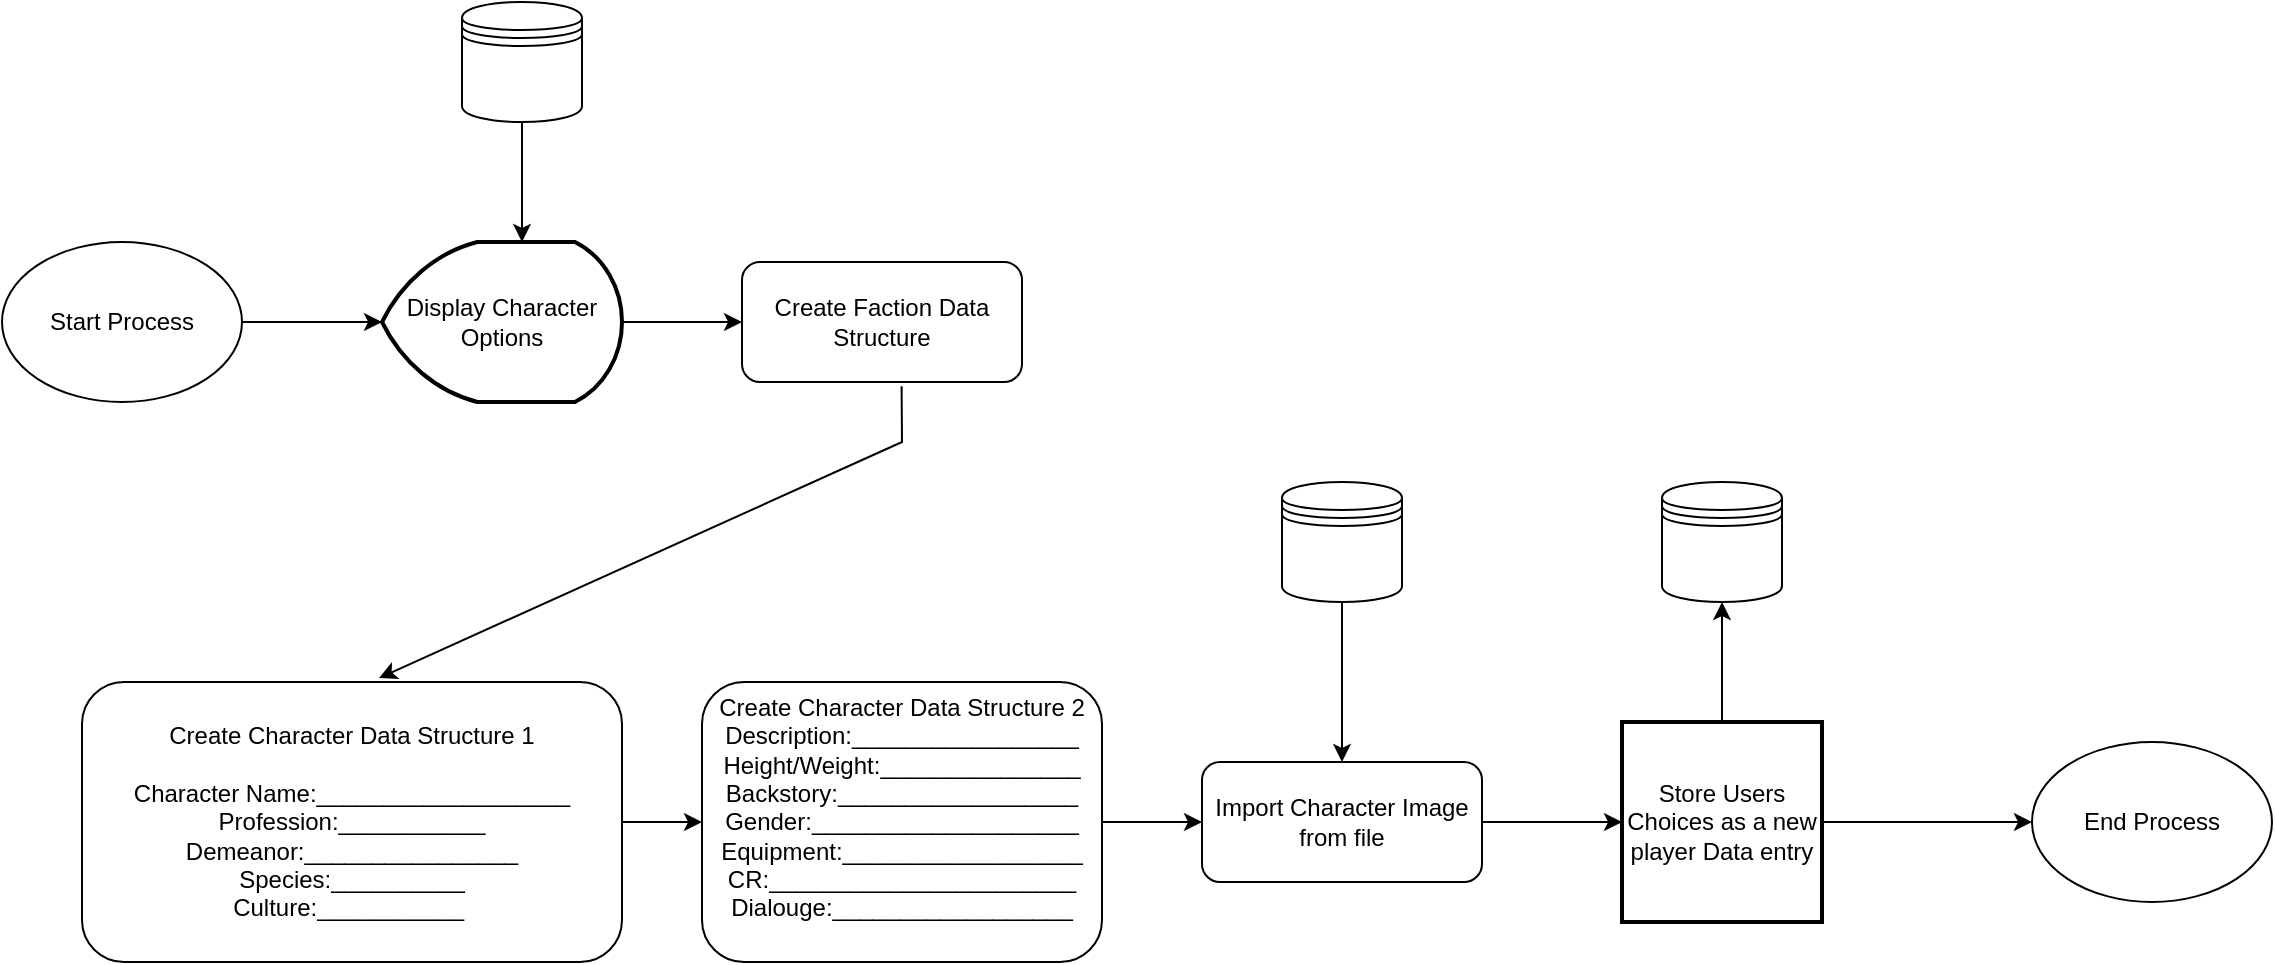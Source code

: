 <mxfile version="15.7.0" type="device"><diagram id="j9d7ekKyi2tb7DcC3AJL" name="Page-1"><mxGraphModel dx="1212" dy="589" grid="1" gridSize="10" guides="1" tooltips="1" connect="1" arrows="1" fold="1" page="1" pageScale="1" pageWidth="850" pageHeight="1100" math="0" shadow="0"><root><mxCell id="0"/><mxCell id="1" parent="0"/><mxCell id="0GbO6BmHJAj75RWQiOiC-3" style="edgeStyle=orthogonalEdgeStyle;rounded=0;orthogonalLoop=1;jettySize=auto;html=1;" parent="1" source="0GbO6BmHJAj75RWQiOiC-1" target="0GbO6BmHJAj75RWQiOiC-2" edge="1"><mxGeometry relative="1" as="geometry"/></mxCell><mxCell id="0GbO6BmHJAj75RWQiOiC-1" value="Start Process" style="ellipse;whiteSpace=wrap;html=1;" parent="1" vertex="1"><mxGeometry x="30" y="140" width="120" height="80" as="geometry"/></mxCell><mxCell id="Taqpfahhx_EJIvr2_Hkh-5" style="edgeStyle=orthogonalEdgeStyle;rounded=0;orthogonalLoop=1;jettySize=auto;html=1;exitX=1;exitY=0.5;exitDx=0;exitDy=0;exitPerimeter=0;entryX=0;entryY=0.5;entryDx=0;entryDy=0;" parent="1" source="0GbO6BmHJAj75RWQiOiC-2" target="Taqpfahhx_EJIvr2_Hkh-4" edge="1"><mxGeometry relative="1" as="geometry"/></mxCell><mxCell id="0GbO6BmHJAj75RWQiOiC-2" value="Display Character Options" style="strokeWidth=2;html=1;shape=mxgraph.flowchart.display;whiteSpace=wrap;" parent="1" vertex="1"><mxGeometry x="220" y="140" width="120" height="80" as="geometry"/></mxCell><mxCell id="0GbO6BmHJAj75RWQiOiC-18" style="edgeStyle=orthogonalEdgeStyle;rounded=0;orthogonalLoop=1;jettySize=auto;html=1;" parent="1" source="0GbO6BmHJAj75RWQiOiC-5" target="0GbO6BmHJAj75RWQiOiC-19" edge="1"><mxGeometry relative="1" as="geometry"><mxPoint x="370" y="430" as="targetPoint"/></mxGeometry></mxCell><mxCell id="0GbO6BmHJAj75RWQiOiC-24" style="edgeStyle=orthogonalEdgeStyle;rounded=0;orthogonalLoop=1;jettySize=auto;html=1;exitX=0.5;exitY=0;exitDx=0;exitDy=0;entryX=0.5;entryY=1;entryDx=0;entryDy=0;" parent="1" source="0GbO6BmHJAj75RWQiOiC-5" target="0GbO6BmHJAj75RWQiOiC-22" edge="1"><mxGeometry relative="1" as="geometry"/></mxCell><mxCell id="0GbO6BmHJAj75RWQiOiC-5" value="Store Users Choices as a new player Data entry" style="rounded=1;whiteSpace=wrap;html=1;absoluteArcSize=1;arcSize=0;strokeWidth=2;" parent="1" vertex="1"><mxGeometry x="840" y="380" width="100" height="100" as="geometry"/></mxCell><mxCell id="0GbO6BmHJAj75RWQiOiC-11" style="edgeStyle=orthogonalEdgeStyle;rounded=0;orthogonalLoop=1;jettySize=auto;html=1;entryX=0;entryY=0.5;entryDx=0;entryDy=0;" parent="1" source="0GbO6BmHJAj75RWQiOiC-6" target="0GbO6BmHJAj75RWQiOiC-7" edge="1"><mxGeometry relative="1" as="geometry"/></mxCell><mxCell id="0GbO6BmHJAj75RWQiOiC-6" value="Create Character Data Structure 1&lt;br&gt;&lt;br&gt;&lt;div&gt;Character Name:___________________&lt;/div&gt;&lt;div&gt;Profession:___________&lt;/div&gt;&lt;div&gt;Demeanor:________________&lt;/div&gt;&lt;div&gt;Species:__________&lt;/div&gt;&lt;span&gt;Culture:___________&lt;/span&gt;&amp;nbsp;&lt;br&gt;" style="rounded=1;whiteSpace=wrap;html=1;" parent="1" vertex="1"><mxGeometry x="70" y="360" width="270" height="140" as="geometry"/></mxCell><mxCell id="Taqpfahhx_EJIvr2_Hkh-9" style="edgeStyle=orthogonalEdgeStyle;rounded=0;orthogonalLoop=1;jettySize=auto;html=1;exitX=1;exitY=0.5;exitDx=0;exitDy=0;" parent="1" source="0GbO6BmHJAj75RWQiOiC-7" target="Taqpfahhx_EJIvr2_Hkh-8" edge="1"><mxGeometry relative="1" as="geometry"/></mxCell><mxCell id="0GbO6BmHJAj75RWQiOiC-7" value="Create Character Data Structure 2&lt;br&gt;&lt;div&gt;Description:_________________&lt;/div&gt;&lt;div&gt;Height/Weight:_______________&lt;/div&gt;&lt;div&gt;Backstory:__________________&lt;/div&gt;&lt;div&gt;Gender:____________________&lt;/div&gt;&lt;div&gt;Equipment:__________________&lt;/div&gt;&lt;div&gt;CR:_______________________&lt;/div&gt;&lt;div&gt;Dialouge:__________________&lt;/div&gt;&amp;nbsp;" style="rounded=1;whiteSpace=wrap;html=1;" parent="1" vertex="1"><mxGeometry x="380" y="360" width="200" height="140" as="geometry"/></mxCell><mxCell id="0GbO6BmHJAj75RWQiOiC-19" value="End Process" style="ellipse;whiteSpace=wrap;html=1;" parent="1" vertex="1"><mxGeometry x="1045" y="390" width="120" height="80" as="geometry"/></mxCell><mxCell id="0GbO6BmHJAj75RWQiOiC-22" value="" style="shape=datastore;whiteSpace=wrap;html=1;" parent="1" vertex="1"><mxGeometry x="860" y="260" width="60" height="60" as="geometry"/></mxCell><mxCell id="Taqpfahhx_EJIvr2_Hkh-4" value="Create Faction Data Structure" style="rounded=1;whiteSpace=wrap;html=1;" parent="1" vertex="1"><mxGeometry x="400" y="150" width="140" height="60" as="geometry"/></mxCell><mxCell id="Taqpfahhx_EJIvr2_Hkh-10" style="edgeStyle=orthogonalEdgeStyle;rounded=0;orthogonalLoop=1;jettySize=auto;html=1;" parent="1" source="Taqpfahhx_EJIvr2_Hkh-8" edge="1"><mxGeometry relative="1" as="geometry"><mxPoint x="840" y="430" as="targetPoint"/></mxGeometry></mxCell><mxCell id="Taqpfahhx_EJIvr2_Hkh-8" value="Import Character Image from file" style="rounded=1;whiteSpace=wrap;html=1;" parent="1" vertex="1"><mxGeometry x="630" y="400" width="140" height="60" as="geometry"/></mxCell><mxCell id="Taqpfahhx_EJIvr2_Hkh-12" style="edgeStyle=orthogonalEdgeStyle;rounded=0;orthogonalLoop=1;jettySize=auto;html=1;entryX=0.5;entryY=0;entryDx=0;entryDy=0;" parent="1" source="Taqpfahhx_EJIvr2_Hkh-11" target="Taqpfahhx_EJIvr2_Hkh-8" edge="1"><mxGeometry relative="1" as="geometry"/></mxCell><mxCell id="Taqpfahhx_EJIvr2_Hkh-11" value="" style="shape=datastore;whiteSpace=wrap;html=1;" parent="1" vertex="1"><mxGeometry x="670" y="260" width="60" height="60" as="geometry"/></mxCell><mxCell id="9XDEAPJ209Wm8GUccuM3-3" value="" style="endArrow=classic;html=1;rounded=0;exitX=0.57;exitY=1.036;exitDx=0;exitDy=0;exitPerimeter=0;entryX=0.55;entryY=-0.014;entryDx=0;entryDy=0;entryPerimeter=0;" edge="1" parent="1" source="Taqpfahhx_EJIvr2_Hkh-4" target="0GbO6BmHJAj75RWQiOiC-6"><mxGeometry width="50" height="50" relative="1" as="geometry"><mxPoint x="430" y="300" as="sourcePoint"/><mxPoint x="480" y="250" as="targetPoint"/><Array as="points"><mxPoint x="480" y="240"/></Array></mxGeometry></mxCell><mxCell id="9XDEAPJ209Wm8GUccuM3-8" value="" style="edgeStyle=orthogonalEdgeStyle;rounded=0;orthogonalLoop=1;jettySize=auto;html=1;" edge="1" parent="1" source="9XDEAPJ209Wm8GUccuM3-7" target="0GbO6BmHJAj75RWQiOiC-2"><mxGeometry relative="1" as="geometry"><Array as="points"><mxPoint x="290" y="120"/><mxPoint x="290" y="120"/></Array></mxGeometry></mxCell><mxCell id="9XDEAPJ209Wm8GUccuM3-7" value="" style="shape=datastore;whiteSpace=wrap;html=1;" vertex="1" parent="1"><mxGeometry x="260" y="20" width="60" height="60" as="geometry"/></mxCell></root></mxGraphModel></diagram></mxfile>